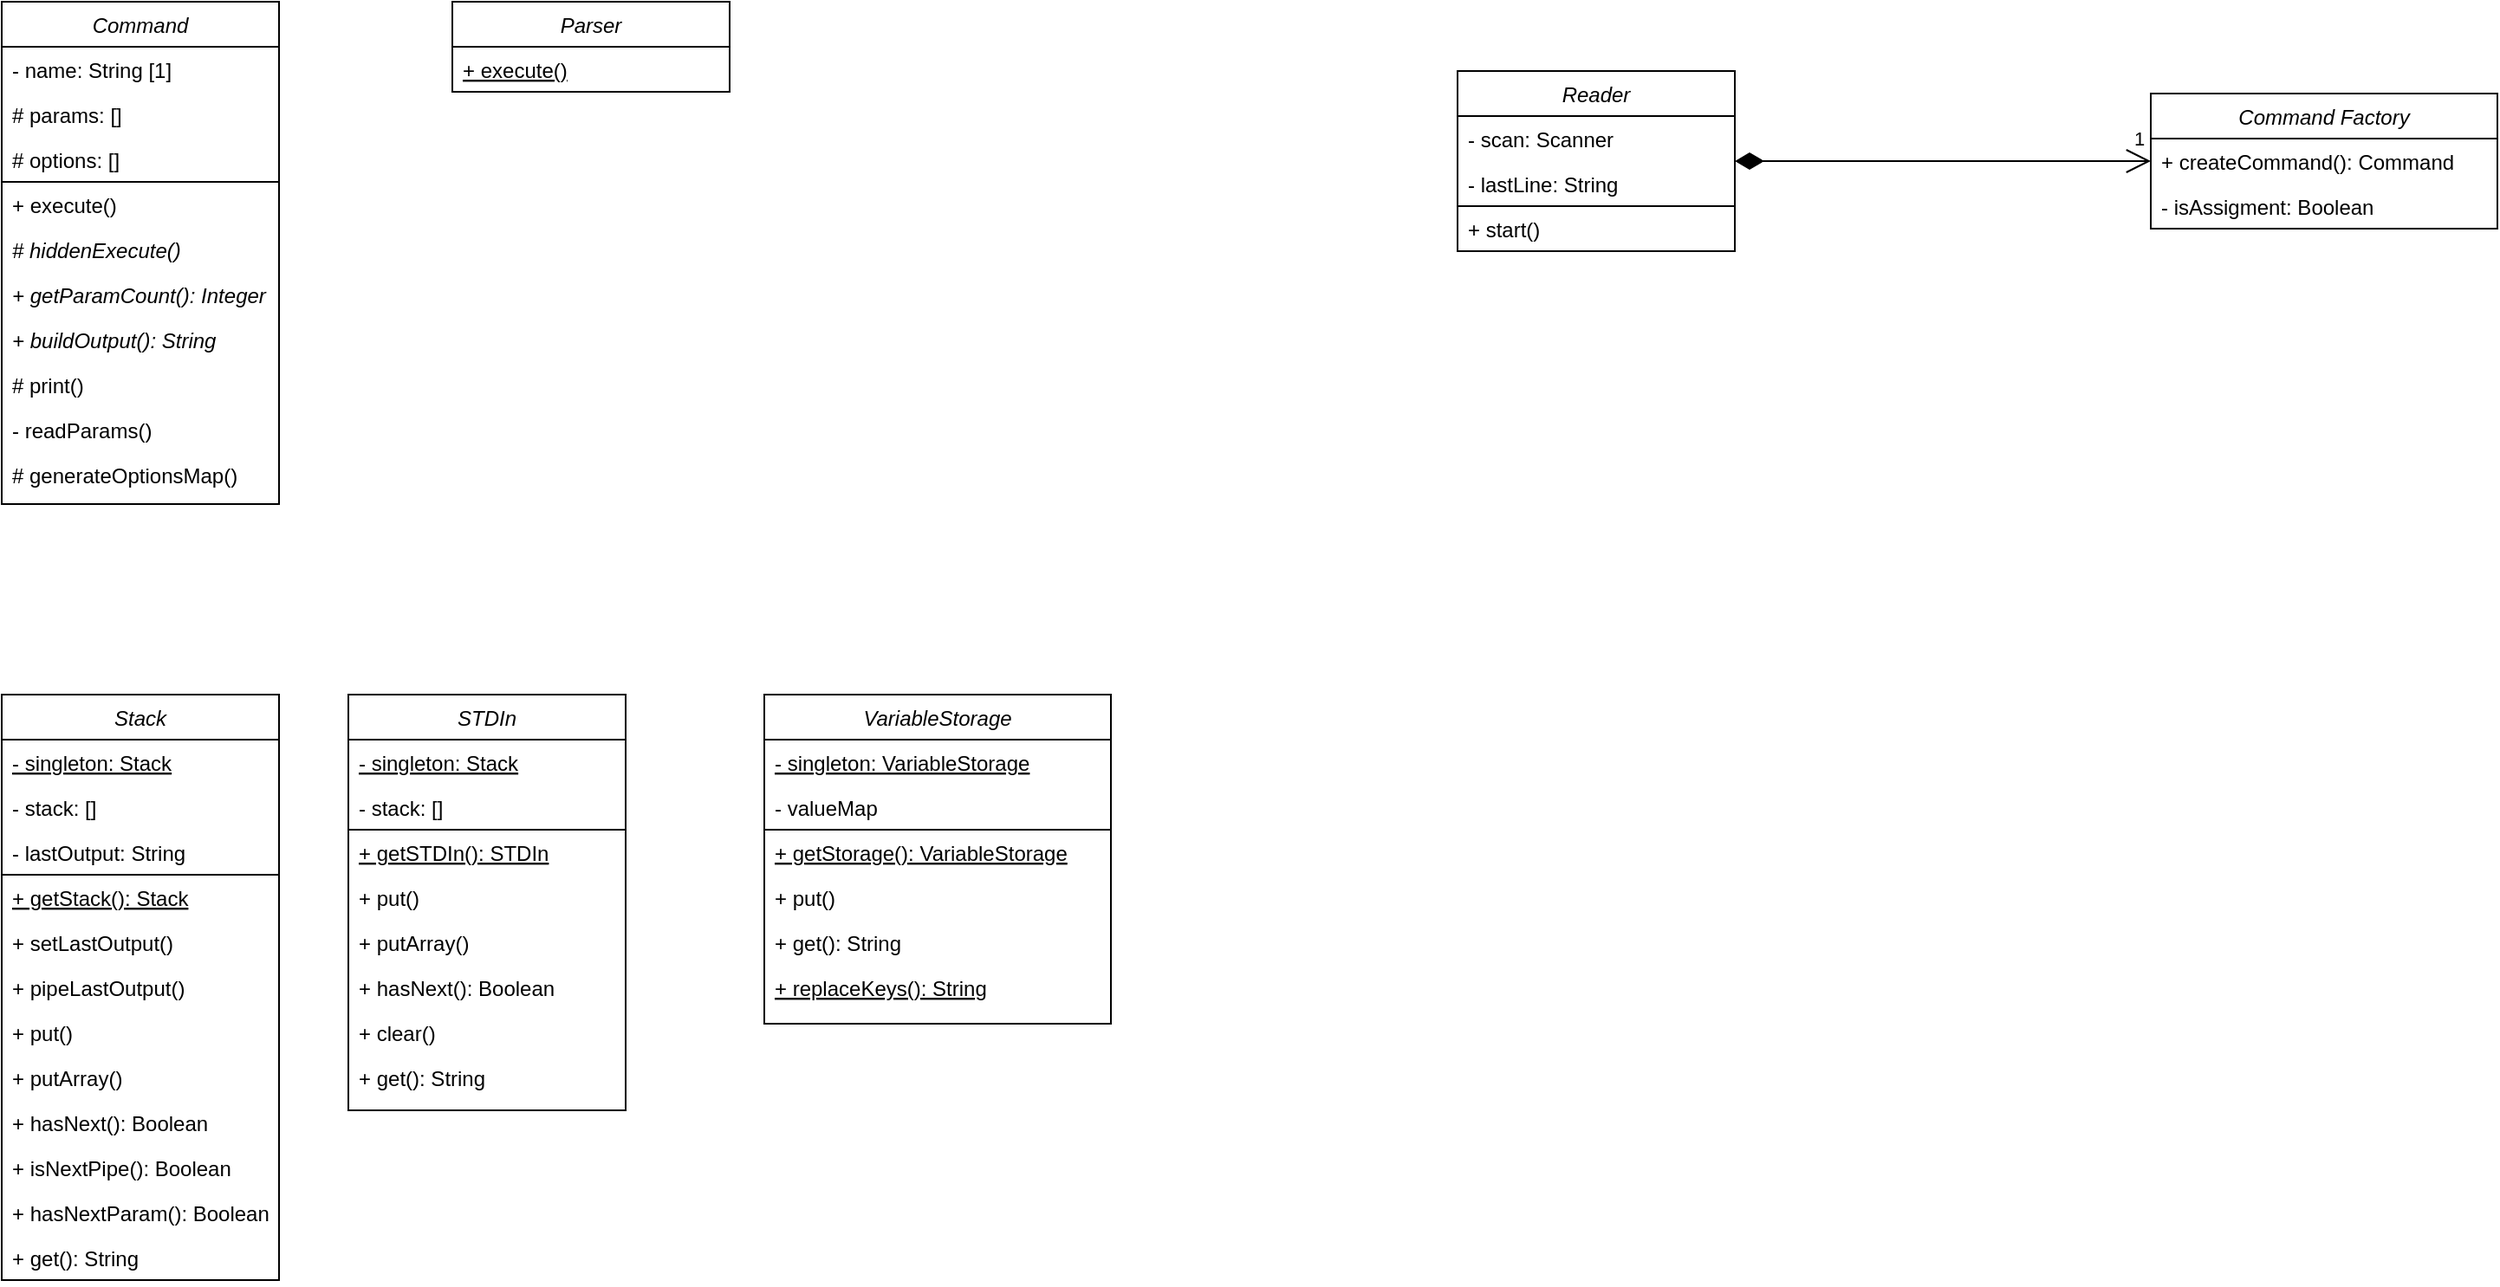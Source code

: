 <mxfile version="20.4.0" type="github">
  <diagram id="C5RBs43oDa-KdzZeNtuy" name="Page-1">
    <mxGraphModel dx="1374" dy="789" grid="1" gridSize="10" guides="1" tooltips="1" connect="1" arrows="1" fold="1" page="1" pageScale="1" pageWidth="827" pageHeight="1169" math="0" shadow="0">
      <root>
        <mxCell id="WIyWlLk6GJQsqaUBKTNV-0" />
        <mxCell id="WIyWlLk6GJQsqaUBKTNV-1" parent="WIyWlLk6GJQsqaUBKTNV-0" />
        <mxCell id="zkfFHV4jXpPFQw0GAbJ--0" value="Command" style="swimlane;fontStyle=2;align=center;verticalAlign=top;childLayout=stackLayout;horizontal=1;startSize=26;horizontalStack=0;resizeParent=1;resizeLast=0;collapsible=1;marginBottom=0;rounded=0;shadow=0;strokeWidth=1;" parent="WIyWlLk6GJQsqaUBKTNV-1" vertex="1">
          <mxGeometry x="120" y="120" width="160" height="290" as="geometry">
            <mxRectangle x="230" y="140" width="160" height="26" as="alternateBounds" />
          </mxGeometry>
        </mxCell>
        <mxCell id="k2LYhk84l6JmyTRVP-an-14" value="" style="group;strokeColor=default;" vertex="1" connectable="0" parent="zkfFHV4jXpPFQw0GAbJ--0">
          <mxGeometry y="26" width="160" height="78" as="geometry" />
        </mxCell>
        <mxCell id="zkfFHV4jXpPFQw0GAbJ--1" value="- name: String [1]" style="text;align=left;verticalAlign=top;spacingLeft=4;spacingRight=4;overflow=hidden;rotatable=0;points=[[0,0.5],[1,0.5]];portConstraint=eastwest;" parent="k2LYhk84l6JmyTRVP-an-14" vertex="1">
          <mxGeometry width="160" height="26" as="geometry" />
        </mxCell>
        <mxCell id="zkfFHV4jXpPFQw0GAbJ--2" value="# params: []" style="text;align=left;verticalAlign=top;spacingLeft=4;spacingRight=4;overflow=hidden;rotatable=0;points=[[0,0.5],[1,0.5]];portConstraint=eastwest;rounded=0;shadow=0;html=0;" parent="k2LYhk84l6JmyTRVP-an-14" vertex="1">
          <mxGeometry y="26" width="160" height="26" as="geometry" />
        </mxCell>
        <mxCell id="zkfFHV4jXpPFQw0GAbJ--3" value="# options: []" style="text;align=left;verticalAlign=top;spacingLeft=4;spacingRight=4;overflow=hidden;rotatable=0;points=[[0,0.5],[1,0.5]];portConstraint=eastwest;rounded=0;shadow=0;html=0;" parent="k2LYhk84l6JmyTRVP-an-14" vertex="1">
          <mxGeometry y="52" width="160" height="26" as="geometry" />
        </mxCell>
        <mxCell id="k2LYhk84l6JmyTRVP-an-3" value="+ execute()" style="text;align=left;verticalAlign=top;spacingLeft=4;spacingRight=4;overflow=hidden;rotatable=0;points=[[0,0.5],[1,0.5]];portConstraint=eastwest;rounded=0;shadow=0;html=0;" vertex="1" parent="zkfFHV4jXpPFQw0GAbJ--0">
          <mxGeometry y="104" width="160" height="26" as="geometry" />
        </mxCell>
        <mxCell id="k2LYhk84l6JmyTRVP-an-4" value="# hiddenExecute()" style="text;align=left;verticalAlign=top;spacingLeft=4;spacingRight=4;overflow=hidden;rotatable=0;points=[[0,0.5],[1,0.5]];portConstraint=eastwest;rounded=0;shadow=0;html=0;fontStyle=2" vertex="1" parent="zkfFHV4jXpPFQw0GAbJ--0">
          <mxGeometry y="130" width="160" height="26" as="geometry" />
        </mxCell>
        <mxCell id="k2LYhk84l6JmyTRVP-an-5" value="+ getParamCount(): Integer" style="text;align=left;verticalAlign=top;spacingLeft=4;spacingRight=4;overflow=hidden;rotatable=0;points=[[0,0.5],[1,0.5]];portConstraint=eastwest;rounded=0;shadow=0;html=0;fontStyle=2" vertex="1" parent="zkfFHV4jXpPFQw0GAbJ--0">
          <mxGeometry y="156" width="160" height="26" as="geometry" />
        </mxCell>
        <mxCell id="k2LYhk84l6JmyTRVP-an-6" value="+ buildOutput(): String" style="text;align=left;verticalAlign=top;spacingLeft=4;spacingRight=4;overflow=hidden;rotatable=0;points=[[0,0.5],[1,0.5]];portConstraint=eastwest;rounded=0;shadow=0;html=0;fontStyle=2" vertex="1" parent="zkfFHV4jXpPFQw0GAbJ--0">
          <mxGeometry y="182" width="160" height="26" as="geometry" />
        </mxCell>
        <mxCell id="k2LYhk84l6JmyTRVP-an-7" value="# print()" style="text;align=left;verticalAlign=top;spacingLeft=4;spacingRight=4;overflow=hidden;rotatable=0;points=[[0,0.5],[1,0.5]];portConstraint=eastwest;rounded=0;shadow=0;html=0;" vertex="1" parent="zkfFHV4jXpPFQw0GAbJ--0">
          <mxGeometry y="208" width="160" height="26" as="geometry" />
        </mxCell>
        <mxCell id="k2LYhk84l6JmyTRVP-an-8" value="- readParams()" style="text;align=left;verticalAlign=top;spacingLeft=4;spacingRight=4;overflow=hidden;rotatable=0;points=[[0,0.5],[1,0.5]];portConstraint=eastwest;rounded=0;shadow=0;html=0;" vertex="1" parent="zkfFHV4jXpPFQw0GAbJ--0">
          <mxGeometry y="234" width="160" height="26" as="geometry" />
        </mxCell>
        <mxCell id="k2LYhk84l6JmyTRVP-an-11" value="# generateOptionsMap()" style="text;align=left;verticalAlign=top;spacingLeft=4;spacingRight=4;overflow=hidden;rotatable=0;points=[[0,0.5],[1,0.5]];portConstraint=eastwest;rounded=0;shadow=0;html=0;" vertex="1" parent="zkfFHV4jXpPFQw0GAbJ--0">
          <mxGeometry y="260" width="160" height="26" as="geometry" />
        </mxCell>
        <mxCell id="k2LYhk84l6JmyTRVP-an-18" value="Parser" style="swimlane;fontStyle=2;align=center;verticalAlign=top;childLayout=stackLayout;horizontal=1;startSize=26;horizontalStack=0;resizeParent=1;resizeLast=0;collapsible=1;marginBottom=0;rounded=0;shadow=0;strokeWidth=1;" vertex="1" parent="WIyWlLk6GJQsqaUBKTNV-1">
          <mxGeometry x="380" y="120" width="160" height="52" as="geometry">
            <mxRectangle x="230" y="140" width="160" height="26" as="alternateBounds" />
          </mxGeometry>
        </mxCell>
        <mxCell id="k2LYhk84l6JmyTRVP-an-23" value="+ execute()" style="text;align=left;verticalAlign=top;spacingLeft=4;spacingRight=4;overflow=hidden;rotatable=0;points=[[0,0.5],[1,0.5]];portConstraint=eastwest;rounded=0;shadow=0;html=0;strokeColor=none;fontStyle=4" vertex="1" parent="k2LYhk84l6JmyTRVP-an-18">
          <mxGeometry y="26" width="160" height="26" as="geometry" />
        </mxCell>
        <mxCell id="k2LYhk84l6JmyTRVP-an-31" value="Stack" style="swimlane;fontStyle=2;align=center;verticalAlign=top;childLayout=stackLayout;horizontal=1;startSize=26;horizontalStack=0;resizeParent=1;resizeLast=0;collapsible=1;marginBottom=0;rounded=0;shadow=0;strokeWidth=1;" vertex="1" parent="WIyWlLk6GJQsqaUBKTNV-1">
          <mxGeometry x="120" y="520" width="160" height="338" as="geometry">
            <mxRectangle x="230" y="140" width="160" height="26" as="alternateBounds" />
          </mxGeometry>
        </mxCell>
        <mxCell id="k2LYhk84l6JmyTRVP-an-44" value="" style="group;strokeColor=default;" vertex="1" connectable="0" parent="k2LYhk84l6JmyTRVP-an-31">
          <mxGeometry y="26" width="160" height="78" as="geometry" />
        </mxCell>
        <mxCell id="k2LYhk84l6JmyTRVP-an-32" value="- singleton: Stack" style="text;align=left;verticalAlign=top;spacingLeft=4;spacingRight=4;overflow=hidden;rotatable=0;points=[[0,0.5],[1,0.5]];portConstraint=eastwest;rounded=0;shadow=0;html=0;strokeColor=none;fontStyle=4" vertex="1" parent="k2LYhk84l6JmyTRVP-an-44">
          <mxGeometry width="160" height="26" as="geometry" />
        </mxCell>
        <mxCell id="k2LYhk84l6JmyTRVP-an-33" value="- stack: []" style="text;align=left;verticalAlign=top;spacingLeft=4;spacingRight=4;overflow=hidden;rotatable=0;points=[[0,0.5],[1,0.5]];portConstraint=eastwest;rounded=0;shadow=0;html=0;strokeColor=none;fontStyle=0" vertex="1" parent="k2LYhk84l6JmyTRVP-an-44">
          <mxGeometry y="26" width="160" height="26" as="geometry" />
        </mxCell>
        <mxCell id="k2LYhk84l6JmyTRVP-an-34" value="- lastOutput: String" style="text;align=left;verticalAlign=top;spacingLeft=4;spacingRight=4;overflow=hidden;rotatable=0;points=[[0,0.5],[1,0.5]];portConstraint=eastwest;rounded=0;shadow=0;html=0;strokeColor=none;fontStyle=0" vertex="1" parent="k2LYhk84l6JmyTRVP-an-44">
          <mxGeometry y="52" width="160" height="26" as="geometry" />
        </mxCell>
        <mxCell id="k2LYhk84l6JmyTRVP-an-45" value="" style="group" vertex="1" connectable="0" parent="k2LYhk84l6JmyTRVP-an-31">
          <mxGeometry y="104" width="160" height="234" as="geometry" />
        </mxCell>
        <mxCell id="k2LYhk84l6JmyTRVP-an-35" value="+ getStack(): Stack" style="text;align=left;verticalAlign=top;spacingLeft=4;spacingRight=4;overflow=hidden;rotatable=0;points=[[0,0.5],[1,0.5]];portConstraint=eastwest;rounded=0;shadow=0;html=0;strokeColor=none;fontStyle=4" vertex="1" parent="k2LYhk84l6JmyTRVP-an-45">
          <mxGeometry width="160" height="26" as="geometry" />
        </mxCell>
        <mxCell id="k2LYhk84l6JmyTRVP-an-36" value="+ setLastOutput()" style="text;align=left;verticalAlign=top;spacingLeft=4;spacingRight=4;overflow=hidden;rotatable=0;points=[[0,0.5],[1,0.5]];portConstraint=eastwest;rounded=0;shadow=0;html=0;strokeColor=none;fontStyle=0" vertex="1" parent="k2LYhk84l6JmyTRVP-an-45">
          <mxGeometry y="26" width="160" height="26" as="geometry" />
        </mxCell>
        <mxCell id="k2LYhk84l6JmyTRVP-an-37" value="+ pipeLastOutput()" style="text;align=left;verticalAlign=top;spacingLeft=4;spacingRight=4;overflow=hidden;rotatable=0;points=[[0,0.5],[1,0.5]];portConstraint=eastwest;rounded=0;shadow=0;html=0;strokeColor=none;fontStyle=0" vertex="1" parent="k2LYhk84l6JmyTRVP-an-45">
          <mxGeometry y="52" width="160" height="26" as="geometry" />
        </mxCell>
        <mxCell id="k2LYhk84l6JmyTRVP-an-38" value="+ put()" style="text;align=left;verticalAlign=top;spacingLeft=4;spacingRight=4;overflow=hidden;rotatable=0;points=[[0,0.5],[1,0.5]];portConstraint=eastwest;rounded=0;shadow=0;html=0;strokeColor=none;fontStyle=0" vertex="1" parent="k2LYhk84l6JmyTRVP-an-45">
          <mxGeometry y="78" width="160" height="26" as="geometry" />
        </mxCell>
        <mxCell id="k2LYhk84l6JmyTRVP-an-39" value="+ putArray()" style="text;align=left;verticalAlign=top;spacingLeft=4;spacingRight=4;overflow=hidden;rotatable=0;points=[[0,0.5],[1,0.5]];portConstraint=eastwest;rounded=0;shadow=0;html=0;strokeColor=none;fontStyle=0" vertex="1" parent="k2LYhk84l6JmyTRVP-an-45">
          <mxGeometry y="104" width="160" height="26" as="geometry" />
        </mxCell>
        <mxCell id="k2LYhk84l6JmyTRVP-an-40" value="+ hasNext(): Boolean" style="text;align=left;verticalAlign=top;spacingLeft=4;spacingRight=4;overflow=hidden;rotatable=0;points=[[0,0.5],[1,0.5]];portConstraint=eastwest;rounded=0;shadow=0;html=0;strokeColor=none;fontStyle=0" vertex="1" parent="k2LYhk84l6JmyTRVP-an-45">
          <mxGeometry y="130" width="160" height="26" as="geometry" />
        </mxCell>
        <mxCell id="k2LYhk84l6JmyTRVP-an-41" value="+ isNextPipe(): Boolean" style="text;align=left;verticalAlign=top;spacingLeft=4;spacingRight=4;overflow=hidden;rotatable=0;points=[[0,0.5],[1,0.5]];portConstraint=eastwest;rounded=0;shadow=0;html=0;strokeColor=none;fontStyle=0" vertex="1" parent="k2LYhk84l6JmyTRVP-an-45">
          <mxGeometry y="156" width="160" height="26" as="geometry" />
        </mxCell>
        <mxCell id="k2LYhk84l6JmyTRVP-an-42" value="+ hasNextParam(): Boolean" style="text;align=left;verticalAlign=top;spacingLeft=4;spacingRight=4;overflow=hidden;rotatable=0;points=[[0,0.5],[1,0.5]];portConstraint=eastwest;rounded=0;shadow=0;html=0;strokeColor=none;fontStyle=0" vertex="1" parent="k2LYhk84l6JmyTRVP-an-45">
          <mxGeometry y="182" width="160" height="26" as="geometry" />
        </mxCell>
        <mxCell id="k2LYhk84l6JmyTRVP-an-43" value="+ get(): String" style="text;align=left;verticalAlign=top;spacingLeft=4;spacingRight=4;overflow=hidden;rotatable=0;points=[[0,0.5],[1,0.5]];portConstraint=eastwest;rounded=0;shadow=0;html=0;strokeColor=none;fontStyle=0" vertex="1" parent="k2LYhk84l6JmyTRVP-an-45">
          <mxGeometry y="208" width="160" height="26" as="geometry" />
        </mxCell>
        <mxCell id="k2LYhk84l6JmyTRVP-an-46" value="Command Factory" style="swimlane;fontStyle=2;align=center;verticalAlign=top;childLayout=stackLayout;horizontal=1;startSize=26;horizontalStack=0;resizeParent=1;resizeLast=0;collapsible=1;marginBottom=0;rounded=0;shadow=0;strokeWidth=1;" vertex="1" parent="WIyWlLk6GJQsqaUBKTNV-1">
          <mxGeometry x="1360" y="173" width="200" height="78" as="geometry">
            <mxRectangle x="230" y="140" width="160" height="26" as="alternateBounds" />
          </mxGeometry>
        </mxCell>
        <mxCell id="k2LYhk84l6JmyTRVP-an-47" value="+ createCommand(): Command" style="text;align=left;verticalAlign=top;spacingLeft=4;spacingRight=4;overflow=hidden;rotatable=0;points=[[0,0.5],[1,0.5]];portConstraint=eastwest;rounded=0;shadow=0;html=0;strokeColor=none;fontStyle=0" vertex="1" parent="k2LYhk84l6JmyTRVP-an-46">
          <mxGeometry y="26" width="200" height="26" as="geometry" />
        </mxCell>
        <mxCell id="k2LYhk84l6JmyTRVP-an-49" value="- isAssigment: Boolean" style="text;align=left;verticalAlign=top;spacingLeft=4;spacingRight=4;overflow=hidden;rotatable=0;points=[[0,0.5],[1,0.5]];portConstraint=eastwest;rounded=0;shadow=0;html=0;strokeColor=none;fontStyle=0" vertex="1" parent="k2LYhk84l6JmyTRVP-an-46">
          <mxGeometry y="52" width="200" height="26" as="geometry" />
        </mxCell>
        <mxCell id="k2LYhk84l6JmyTRVP-an-65" value="STDIn" style="swimlane;fontStyle=2;align=center;verticalAlign=top;childLayout=stackLayout;horizontal=1;startSize=26;horizontalStack=0;resizeParent=1;resizeLast=0;collapsible=1;marginBottom=0;rounded=0;shadow=0;strokeWidth=1;" vertex="1" parent="WIyWlLk6GJQsqaUBKTNV-1">
          <mxGeometry x="320" y="520" width="160" height="240" as="geometry">
            <mxRectangle x="230" y="140" width="160" height="26" as="alternateBounds" />
          </mxGeometry>
        </mxCell>
        <mxCell id="k2LYhk84l6JmyTRVP-an-80" value="" style="group;strokeColor=default;" vertex="1" connectable="0" parent="k2LYhk84l6JmyTRVP-an-65">
          <mxGeometry y="26" width="160" height="52" as="geometry" />
        </mxCell>
        <mxCell id="k2LYhk84l6JmyTRVP-an-67" value="- singleton: Stack" style="text;align=left;verticalAlign=top;spacingLeft=4;spacingRight=4;overflow=hidden;rotatable=0;points=[[0,0.5],[1,0.5]];portConstraint=eastwest;rounded=0;shadow=0;html=0;strokeColor=none;fontStyle=4" vertex="1" parent="k2LYhk84l6JmyTRVP-an-80">
          <mxGeometry width="160" height="26" as="geometry" />
        </mxCell>
        <mxCell id="k2LYhk84l6JmyTRVP-an-68" value="- stack: []" style="text;align=left;verticalAlign=top;spacingLeft=4;spacingRight=4;overflow=hidden;rotatable=0;points=[[0,0.5],[1,0.5]];portConstraint=eastwest;rounded=0;shadow=0;html=0;strokeColor=none;fontStyle=0" vertex="1" parent="k2LYhk84l6JmyTRVP-an-80">
          <mxGeometry y="26" width="160" height="26" as="geometry" />
        </mxCell>
        <mxCell id="k2LYhk84l6JmyTRVP-an-81" value="" style="group" vertex="1" connectable="0" parent="k2LYhk84l6JmyTRVP-an-65">
          <mxGeometry y="78" width="160" height="156" as="geometry" />
        </mxCell>
        <mxCell id="k2LYhk84l6JmyTRVP-an-71" value="+ getSTDIn(): STDIn" style="text;align=left;verticalAlign=top;spacingLeft=4;spacingRight=4;overflow=hidden;rotatable=0;points=[[0,0.5],[1,0.5]];portConstraint=eastwest;rounded=0;shadow=0;html=0;strokeColor=none;fontStyle=4" vertex="1" parent="k2LYhk84l6JmyTRVP-an-81">
          <mxGeometry width="160" height="26" as="geometry" />
        </mxCell>
        <mxCell id="k2LYhk84l6JmyTRVP-an-74" value="+ put()" style="text;align=left;verticalAlign=top;spacingLeft=4;spacingRight=4;overflow=hidden;rotatable=0;points=[[0,0.5],[1,0.5]];portConstraint=eastwest;rounded=0;shadow=0;html=0;strokeColor=none;fontStyle=0" vertex="1" parent="k2LYhk84l6JmyTRVP-an-81">
          <mxGeometry y="26" width="160" height="26" as="geometry" />
        </mxCell>
        <mxCell id="k2LYhk84l6JmyTRVP-an-75" value="+ putArray()" style="text;align=left;verticalAlign=top;spacingLeft=4;spacingRight=4;overflow=hidden;rotatable=0;points=[[0,0.5],[1,0.5]];portConstraint=eastwest;rounded=0;shadow=0;html=0;strokeColor=none;fontStyle=0" vertex="1" parent="k2LYhk84l6JmyTRVP-an-81">
          <mxGeometry y="52" width="160" height="26" as="geometry" />
        </mxCell>
        <mxCell id="k2LYhk84l6JmyTRVP-an-76" value="+ hasNext(): Boolean" style="text;align=left;verticalAlign=top;spacingLeft=4;spacingRight=4;overflow=hidden;rotatable=0;points=[[0,0.5],[1,0.5]];portConstraint=eastwest;rounded=0;shadow=0;html=0;strokeColor=none;fontStyle=0" vertex="1" parent="k2LYhk84l6JmyTRVP-an-81">
          <mxGeometry y="78" width="160" height="26" as="geometry" />
        </mxCell>
        <mxCell id="k2LYhk84l6JmyTRVP-an-78" value="+ clear()" style="text;align=left;verticalAlign=top;spacingLeft=4;spacingRight=4;overflow=hidden;rotatable=0;points=[[0,0.5],[1,0.5]];portConstraint=eastwest;rounded=0;shadow=0;html=0;strokeColor=none;fontStyle=0" vertex="1" parent="k2LYhk84l6JmyTRVP-an-81">
          <mxGeometry y="104" width="160" height="26" as="geometry" />
        </mxCell>
        <mxCell id="k2LYhk84l6JmyTRVP-an-79" value="+ get(): String" style="text;align=left;verticalAlign=top;spacingLeft=4;spacingRight=4;overflow=hidden;rotatable=0;points=[[0,0.5],[1,0.5]];portConstraint=eastwest;rounded=0;shadow=0;html=0;strokeColor=none;fontStyle=0" vertex="1" parent="k2LYhk84l6JmyTRVP-an-81">
          <mxGeometry y="130" width="160" height="26" as="geometry" />
        </mxCell>
        <mxCell id="k2LYhk84l6JmyTRVP-an-82" value="VariableStorage" style="swimlane;fontStyle=2;align=center;verticalAlign=top;childLayout=stackLayout;horizontal=1;startSize=26;horizontalStack=0;resizeParent=1;resizeLast=0;collapsible=1;marginBottom=0;rounded=0;shadow=0;strokeWidth=1;" vertex="1" parent="WIyWlLk6GJQsqaUBKTNV-1">
          <mxGeometry x="560" y="520" width="200" height="190" as="geometry">
            <mxRectangle x="230" y="140" width="160" height="26" as="alternateBounds" />
          </mxGeometry>
        </mxCell>
        <mxCell id="k2LYhk84l6JmyTRVP-an-83" value="" style="group;strokeColor=default;" vertex="1" connectable="0" parent="k2LYhk84l6JmyTRVP-an-82">
          <mxGeometry y="26" width="200" height="52" as="geometry" />
        </mxCell>
        <mxCell id="k2LYhk84l6JmyTRVP-an-84" value="- singleton: VariableStorage" style="text;align=left;verticalAlign=top;spacingLeft=4;spacingRight=4;overflow=hidden;rotatable=0;points=[[0,0.5],[1,0.5]];portConstraint=eastwest;rounded=0;shadow=0;html=0;strokeColor=none;fontStyle=4" vertex="1" parent="k2LYhk84l6JmyTRVP-an-83">
          <mxGeometry width="160" height="26" as="geometry" />
        </mxCell>
        <mxCell id="k2LYhk84l6JmyTRVP-an-85" value="- valueMap" style="text;align=left;verticalAlign=top;spacingLeft=4;spacingRight=4;overflow=hidden;rotatable=0;points=[[0,0.5],[1,0.5]];portConstraint=eastwest;rounded=0;shadow=0;html=0;strokeColor=none;fontStyle=0" vertex="1" parent="k2LYhk84l6JmyTRVP-an-83">
          <mxGeometry y="26" width="160" height="26" as="geometry" />
        </mxCell>
        <mxCell id="k2LYhk84l6JmyTRVP-an-87" value="+ getStorage(): VariableStorage" style="text;align=left;verticalAlign=top;spacingLeft=4;spacingRight=4;overflow=hidden;rotatable=0;points=[[0,0.5],[1,0.5]];portConstraint=eastwest;rounded=0;shadow=0;html=0;strokeColor=none;fontStyle=4" vertex="1" parent="k2LYhk84l6JmyTRVP-an-82">
          <mxGeometry y="78" width="200" height="26" as="geometry" />
        </mxCell>
        <mxCell id="k2LYhk84l6JmyTRVP-an-88" value="+ put()" style="text;align=left;verticalAlign=top;spacingLeft=4;spacingRight=4;overflow=hidden;rotatable=0;points=[[0,0.5],[1,0.5]];portConstraint=eastwest;rounded=0;shadow=0;html=0;strokeColor=none;fontStyle=0" vertex="1" parent="k2LYhk84l6JmyTRVP-an-82">
          <mxGeometry y="104" width="200" height="26" as="geometry" />
        </mxCell>
        <mxCell id="k2LYhk84l6JmyTRVP-an-92" value="+ get(): String" style="text;align=left;verticalAlign=top;spacingLeft=4;spacingRight=4;overflow=hidden;rotatable=0;points=[[0,0.5],[1,0.5]];portConstraint=eastwest;rounded=0;shadow=0;html=0;strokeColor=none;fontStyle=0" vertex="1" parent="k2LYhk84l6JmyTRVP-an-82">
          <mxGeometry y="130" width="200" height="26" as="geometry" />
        </mxCell>
        <mxCell id="k2LYhk84l6JmyTRVP-an-90" value="+ replaceKeys(): String" style="text;align=left;verticalAlign=top;spacingLeft=4;spacingRight=4;overflow=hidden;rotatable=0;points=[[0,0.5],[1,0.5]];portConstraint=eastwest;rounded=0;shadow=0;html=0;strokeColor=none;fontStyle=4" vertex="1" parent="k2LYhk84l6JmyTRVP-an-82">
          <mxGeometry y="156" width="200" height="26" as="geometry" />
        </mxCell>
        <mxCell id="k2LYhk84l6JmyTRVP-an-93" value="Reader" style="swimlane;fontStyle=2;align=center;verticalAlign=top;childLayout=stackLayout;horizontal=1;startSize=26;horizontalStack=0;resizeParent=1;resizeLast=0;collapsible=1;marginBottom=0;rounded=0;shadow=0;strokeWidth=1;" vertex="1" parent="WIyWlLk6GJQsqaUBKTNV-1">
          <mxGeometry x="960" y="160" width="160" height="104" as="geometry">
            <mxRectangle x="230" y="140" width="160" height="26" as="alternateBounds" />
          </mxGeometry>
        </mxCell>
        <mxCell id="k2LYhk84l6JmyTRVP-an-94" value="- scan: Scanner" style="text;align=left;verticalAlign=top;spacingLeft=4;spacingRight=4;overflow=hidden;rotatable=0;points=[[0,0.5],[1,0.5]];portConstraint=eastwest;rounded=0;shadow=0;html=0;strokeColor=none;fontStyle=0" vertex="1" parent="k2LYhk84l6JmyTRVP-an-93">
          <mxGeometry y="26" width="160" height="26" as="geometry" />
        </mxCell>
        <mxCell id="k2LYhk84l6JmyTRVP-an-95" value="- lastLine: String" style="text;align=left;verticalAlign=top;spacingLeft=4;spacingRight=4;overflow=hidden;rotatable=0;points=[[0,0.5],[1,0.5]];portConstraint=eastwest;rounded=0;shadow=0;html=0;strokeColor=none;fontStyle=0" vertex="1" parent="k2LYhk84l6JmyTRVP-an-93">
          <mxGeometry y="52" width="160" height="26" as="geometry" />
        </mxCell>
        <mxCell id="k2LYhk84l6JmyTRVP-an-96" value="+ start()" style="text;align=left;verticalAlign=top;spacingLeft=4;spacingRight=4;overflow=hidden;rotatable=0;points=[[0,0.5],[1,0.5]];portConstraint=eastwest;rounded=0;shadow=0;html=0;strokeColor=default;fontStyle=0" vertex="1" parent="k2LYhk84l6JmyTRVP-an-93">
          <mxGeometry y="78" width="160" height="26" as="geometry" />
        </mxCell>
        <mxCell id="k2LYhk84l6JmyTRVP-an-97" value="" style="endArrow=open;html=1;endSize=12;startArrow=diamondThin;startSize=14;startFill=1;edgeStyle=orthogonalEdgeStyle;align=left;verticalAlign=bottom;rounded=0;" edge="1" parent="WIyWlLk6GJQsqaUBKTNV-1" source="k2LYhk84l6JmyTRVP-an-93" target="k2LYhk84l6JmyTRVP-an-46">
          <mxGeometry x="-1" y="3" relative="1" as="geometry">
            <mxPoint x="1040" y="450" as="sourcePoint" />
            <mxPoint x="1200" y="450" as="targetPoint" />
          </mxGeometry>
        </mxCell>
        <mxCell id="k2LYhk84l6JmyTRVP-an-99" value="1" style="edgeLabel;html=1;align=center;verticalAlign=middle;resizable=0;points=[];" vertex="1" connectable="0" parent="k2LYhk84l6JmyTRVP-an-97">
          <mxGeometry x="0.943" y="4" relative="1" as="geometry">
            <mxPoint y="-9" as="offset" />
          </mxGeometry>
        </mxCell>
      </root>
    </mxGraphModel>
  </diagram>
</mxfile>
